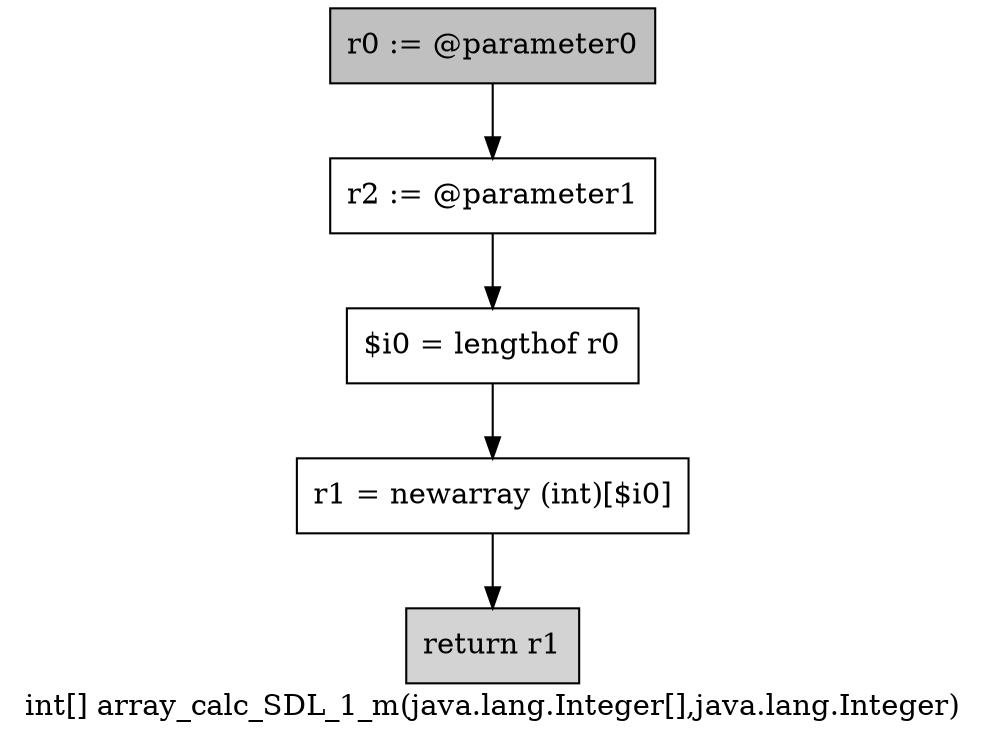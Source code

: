 digraph "int[] array_calc_SDL_1_m(java.lang.Integer[],java.lang.Integer)" {
    label="int[] array_calc_SDL_1_m(java.lang.Integer[],java.lang.Integer)";
    node [shape=box];
    "0" [style=filled,fillcolor=gray,label="r0 := @parameter0",];
    "1" [label="r2 := @parameter1",];
    "0"->"1";
    "2" [label="$i0 = lengthof r0",];
    "1"->"2";
    "3" [label="r1 = newarray (int)[$i0]",];
    "2"->"3";
    "4" [style=filled,fillcolor=lightgray,label="return r1",];
    "3"->"4";
}
